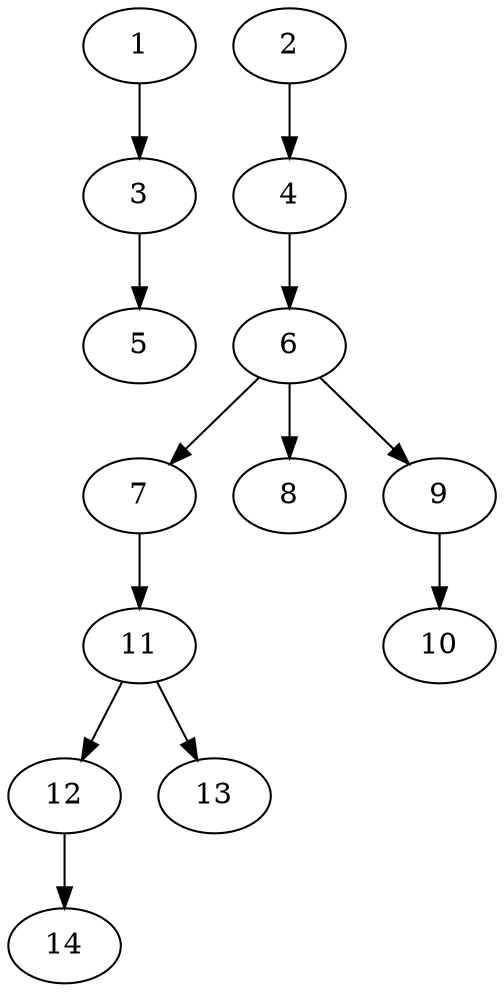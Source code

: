 // DAG (tier=1-easy, mode=data, n=14, ccr=0.343, fat=0.432, density=0.372, regular=0.741, jump=0.048, mindata=1048576, maxdata=8388608)
// DAG automatically generated by daggen at Sun Aug 24 16:33:33 2025
// /home/ermia/Project/Environments/daggen/bin/daggen --dot --ccr 0.343 --fat 0.432 --regular 0.741 --density 0.372 --jump 0.048 --mindata 1048576 --maxdata 8388608 -n 14 
digraph G {
  1 [size="6544640833510649", alpha="0.11", expect_size="3272320416755324"]
  1 -> 3 [size ="397878128279552"]
  2 [size="8584790653688295", alpha="0.00", expect_size="4292395326844147"]
  2 -> 4 [size ="189666636595200"]
  3 [size="264162424278801711104", alpha="0.01", expect_size="132081212139400855552"]
  3 -> 5 [size ="329359869083648"]
  4 [size="121858751464935296", alpha="0.15", expect_size="60929375732467648"]
  4 -> 6 [size ="47157742665728"]
  5 [size="133815477334966272000", alpha="0.18", expect_size="66907738667483136000"]
  6 [size="54124081986106556416", alpha="0.02", expect_size="27062040993053278208"]
  6 -> 7 [size ="114467891314688"]
  6 -> 8 [size ="114467891314688"]
  6 -> 9 [size ="114467891314688"]
  7 [size="791829945729087616", alpha="0.05", expect_size="395914972864543808"]
  7 -> 11 [size ="349528339251200"]
  8 [size="114238700094049984", alpha="0.01", expect_size="57119350047024992"]
  9 [size="636479476661319936", alpha="0.07", expect_size="318239738330659968"]
  9 -> 10 [size ="425972474052608"]
  10 [size="11992223998705456", alpha="0.17", expect_size="5996111999352728"]
  11 [size="436165181096050294784", alpha="0.02", expect_size="218082590548025147392"]
  11 -> 12 [size ="460105384460288"]
  11 -> 13 [size ="460105384460288"]
  12 [size="227320524349374464000", alpha="0.05", expect_size="113660262174687232000"]
  12 -> 14 [size ="297976777932800"]
  13 [size="191222995299013440", alpha="0.14", expect_size="95611497649506720"]
  14 [size="3487908195869917184", alpha="0.16", expect_size="1743954097934958592"]
}